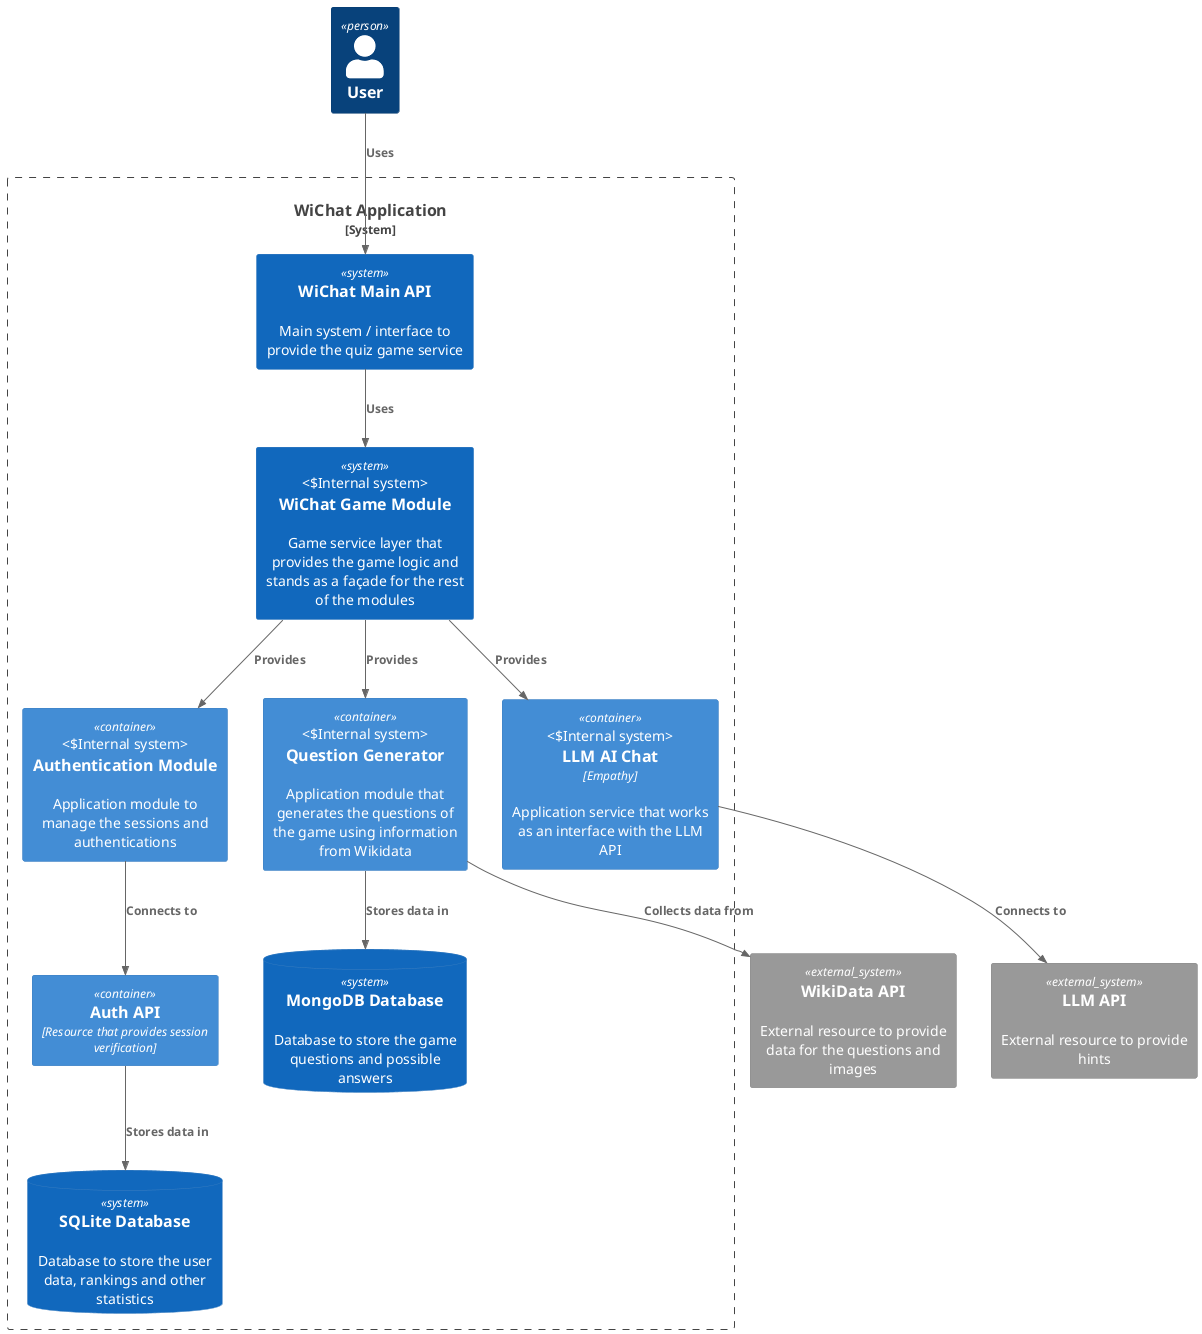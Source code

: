 @startuml C4_Business_Context_Diagram
!include <C4/C4_Container>

top to bottom direction

Person(user, "User")
System_Boundary(quizGame, "WiChat Application") {
    System(wichat, "WiChat Main API", "Main system / interface to provide the quiz game service")
    System(game, "WiChat Game Module", "Game service layer that provides the game logic and stands as a façade for the rest of the modules", "Internal system")
    Container(llmChat, "LLM AI Chat", "Empathy", "Application service that works as an interface with the LLM API", "Internal system")
    Container(auth, "Authentication Module", "", "Application module to manage the sessions and authentications", "Internal system")
    Container(questionGen, "Question Generator", "", "Application module that generates the questions of the game using information from Wikidata", "Internal system")
    Container(authAPI, "Auth API", "Resource that provides session verification")
    SystemDb(mongodb, "MongoDB Database", "Database to store the game questions and possible answers")
    SystemDb(sqldb, "SQLite Database", "Database to store the user data, rankings and other statistics")    
}
System_Ext(wikidata, "WikiData API", "External resource to provide data for the questions and images")
System_Ext(llm, "LLM API", "External resource to provide hints")

Rel(user, wichat, "Uses")
Rel(wichat, game, "Uses")
Rel(game, llmChat, "Provides")
Rel(game, auth, "Provides")
Rel(game, questionGen, "Provides")
Rel(llmChat, llm, "Connects to")
Rel(auth, authAPI, "Connects to")
Rel(authAPI, sqldb, "Stores data in")
Rel(questionGen, mongodb, "Stores data in")
Rel(questionGen, wikidata, "Collects data from")

@enduml
